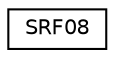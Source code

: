 digraph "Grafische Darstellung der Klassenhierarchie"
{
  edge [fontname="Helvetica",fontsize="10",labelfontname="Helvetica",labelfontsize="10"];
  node [fontname="Helvetica",fontsize="10",shape=record];
  rankdir="LR";
  Node0 [label="SRF08",height=0.2,width=0.4,color="black", fillcolor="white", style="filled",URL="$classSRF08.html"];
}
